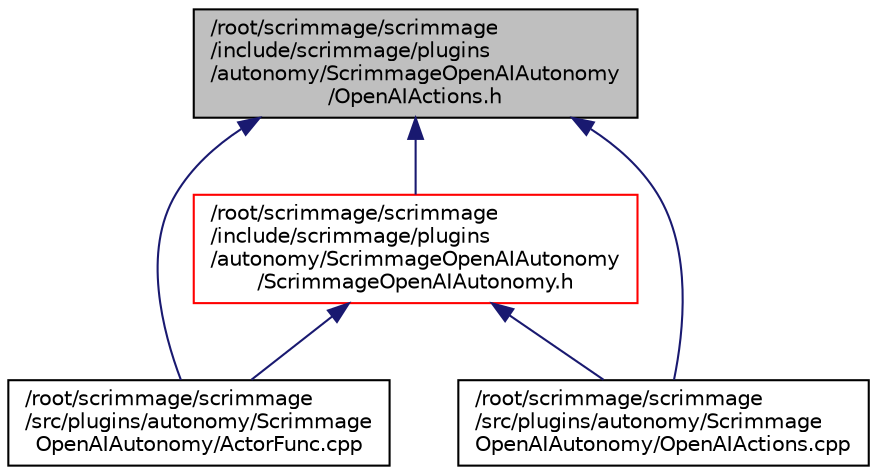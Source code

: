 digraph "/root/scrimmage/scrimmage/include/scrimmage/plugins/autonomy/ScrimmageOpenAIAutonomy/OpenAIActions.h"
{
 // LATEX_PDF_SIZE
  edge [fontname="Helvetica",fontsize="10",labelfontname="Helvetica",labelfontsize="10"];
  node [fontname="Helvetica",fontsize="10",shape=record];
  Node1 [label="/root/scrimmage/scrimmage\l/include/scrimmage/plugins\l/autonomy/ScrimmageOpenAIAutonomy\l/OpenAIActions.h",height=0.2,width=0.4,color="black", fillcolor="grey75", style="filled", fontcolor="black",tooltip="Brief file description."];
  Node1 -> Node2 [dir="back",color="midnightblue",fontsize="10",style="solid",fontname="Helvetica"];
  Node2 [label="/root/scrimmage/scrimmage\l/include/scrimmage/plugins\l/autonomy/ScrimmageOpenAIAutonomy\l/ScrimmageOpenAIAutonomy.h",height=0.2,width=0.4,color="red", fillcolor="white", style="filled",URL="$ScrimmageOpenAIAutonomy_8h.html",tooltip="Brief file description."];
  Node2 -> Node15 [dir="back",color="midnightblue",fontsize="10",style="solid",fontname="Helvetica"];
  Node15 [label="/root/scrimmage/scrimmage\l/src/plugins/autonomy/Scrimmage\lOpenAIAutonomy/ActorFunc.cpp",height=0.2,width=0.4,color="black", fillcolor="white", style="filled",URL="$ActorFunc_8cpp.html",tooltip="Brief file description."];
  Node2 -> Node16 [dir="back",color="midnightblue",fontsize="10",style="solid",fontname="Helvetica"];
  Node16 [label="/root/scrimmage/scrimmage\l/src/plugins/autonomy/Scrimmage\lOpenAIAutonomy/OpenAIActions.cpp",height=0.2,width=0.4,color="black", fillcolor="white", style="filled",URL="$OpenAIActions_8cpp.html",tooltip="Brief file description."];
  Node1 -> Node15 [dir="back",color="midnightblue",fontsize="10",style="solid",fontname="Helvetica"];
  Node1 -> Node16 [dir="back",color="midnightblue",fontsize="10",style="solid",fontname="Helvetica"];
}
